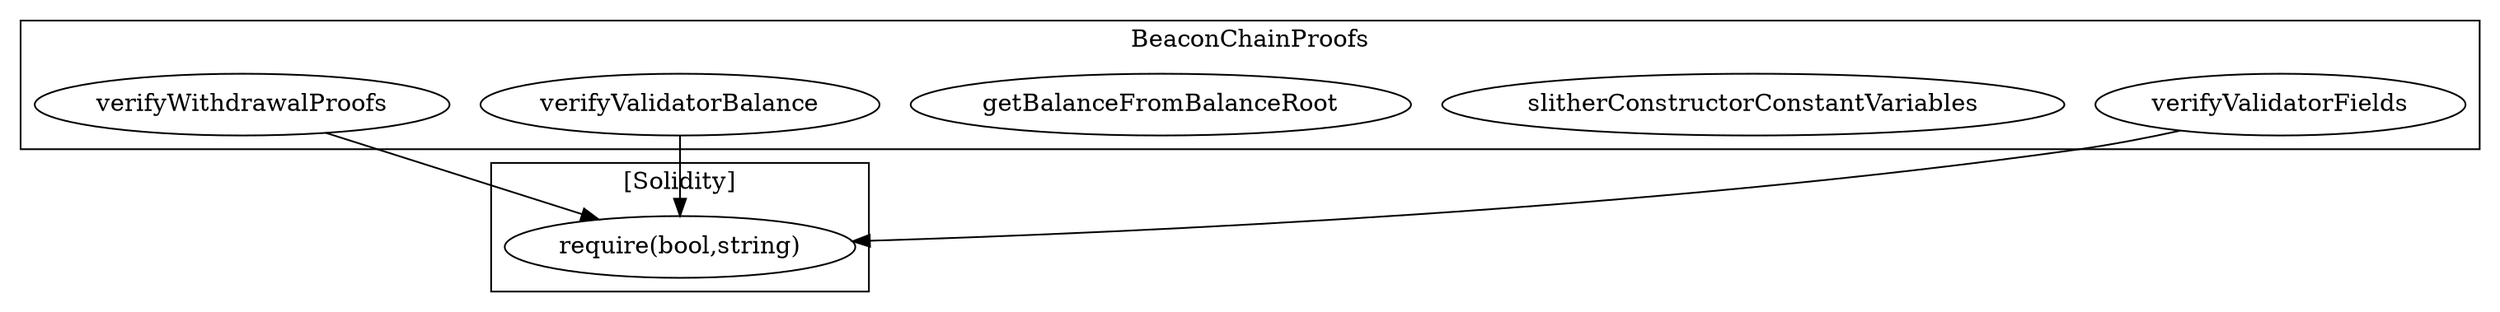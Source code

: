 strict digraph {
subgraph cluster_5746_BeaconChainProofs {
label = "BeaconChainProofs"
"5746_verifyValidatorFields" [label="verifyValidatorFields"]
"5746_slitherConstructorConstantVariables" [label="slitherConstructorConstantVariables"]
"5746_getBalanceFromBalanceRoot" [label="getBalanceFromBalanceRoot"]
"5746_verifyValidatorBalance" [label="verifyValidatorBalance"]
"5746_verifyWithdrawalProofs" [label="verifyWithdrawalProofs"]
}subgraph cluster_solidity {
label = "[Solidity]"
"require(bool,string)" 
"5746_verifyWithdrawalProofs" -> "require(bool,string)"
"5746_verifyValidatorFields" -> "require(bool,string)"
"5746_verifyValidatorBalance" -> "require(bool,string)"
}
}